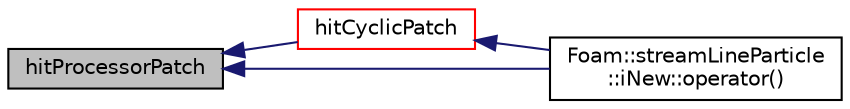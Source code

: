 digraph "hitProcessorPatch"
{
  bgcolor="transparent";
  edge [fontname="Helvetica",fontsize="10",labelfontname="Helvetica",labelfontsize="10"];
  node [fontname="Helvetica",fontsize="10",shape=record];
  rankdir="LR";
  Node190 [label="hitProcessorPatch",height=0.2,width=0.4,color="black", fillcolor="grey75", style="filled", fontcolor="black"];
  Node190 -> Node191 [dir="back",color="midnightblue",fontsize="10",style="solid",fontname="Helvetica"];
  Node191 [label="hitCyclicPatch",height=0.2,width=0.4,color="red",URL="$a24277.html#a264165039e187beeec096ad4d38749de",tooltip="Overridable function to handle the particle hitting a cyclic. "];
  Node191 -> Node197 [dir="back",color="midnightblue",fontsize="10",style="solid",fontname="Helvetica"];
  Node197 [label="Foam::streamLineParticle\l::iNew::operator()",height=0.2,width=0.4,color="black",URL="$a24285.html#acd63a3abfe79adcabffffd5c51b01ac4"];
  Node190 -> Node197 [dir="back",color="midnightblue",fontsize="10",style="solid",fontname="Helvetica"];
}
